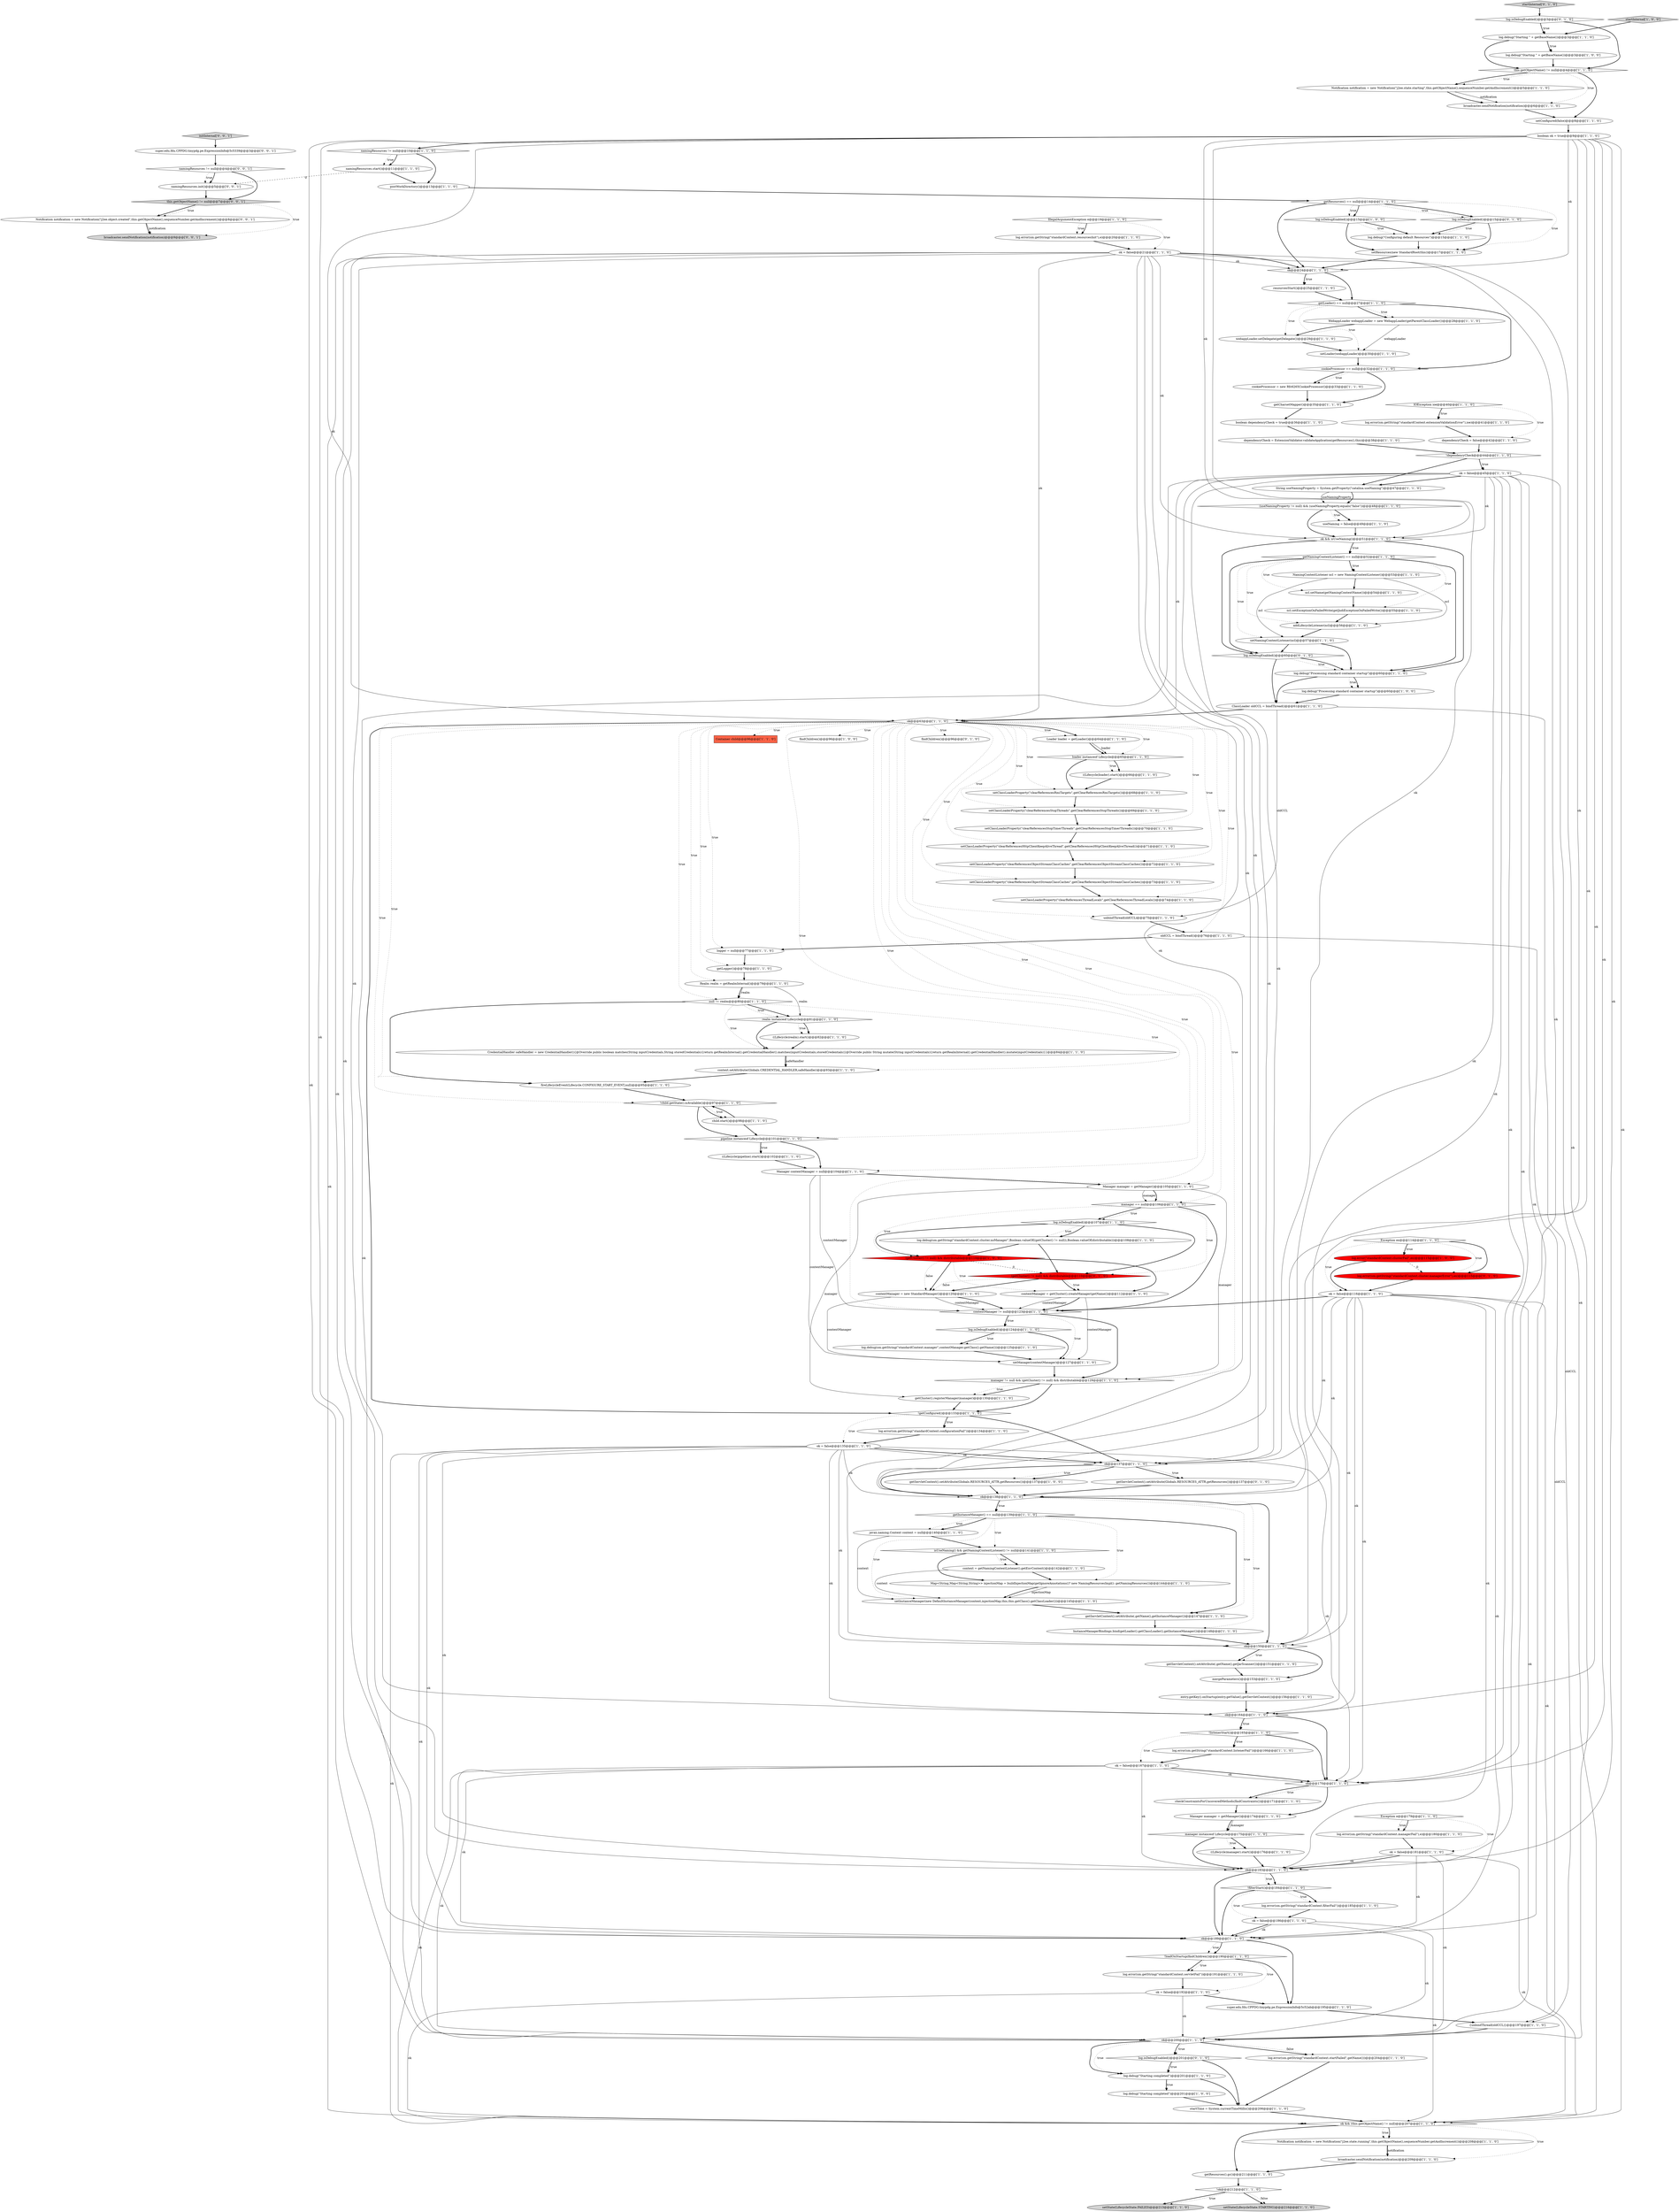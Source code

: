 digraph {
87 [style = filled, label = "log.debug(sm.getString(\"standardContext.cluster.noManager\",Boolean.valueOf((getCluster() != null)),Boolean.valueOf(distributable)))@@@108@@@['1', '1', '0']", fillcolor = white, shape = ellipse image = "AAA0AAABBB1BBB"];
89 [style = filled, label = "pipeline instanceof Lifecycle@@@101@@@['1', '1', '0']", fillcolor = white, shape = diamond image = "AAA0AAABBB1BBB"];
30 [style = filled, label = "log.error(sm.getString(\"standardContext.listenerFail\"))@@@166@@@['1', '1', '0']", fillcolor = white, shape = ellipse image = "AAA0AAABBB1BBB"];
91 [style = filled, label = "null != realm@@@80@@@['1', '1', '0']", fillcolor = white, shape = diamond image = "AAA0AAABBB1BBB"];
24 [style = filled, label = "setClassLoaderProperty(\"clearReferencesObjectStreamClassCaches\",getClearReferencesObjectStreamClassCaches())@@@72@@@['1', '1', '0']", fillcolor = white, shape = ellipse image = "AAA0AAABBB1BBB"];
135 [style = filled, label = "Container child@@@96@@@['1', '1', '0']", fillcolor = tomato, shape = box image = "AAA0AAABBB1BBB"];
126 [style = filled, label = "boolean dependencyCheck = true@@@36@@@['1', '1', '0']", fillcolor = white, shape = ellipse image = "AAA0AAABBB1BBB"];
59 [style = filled, label = "getServletContext().setAttribute(.getName(),getInstanceManager())@@@147@@@['1', '1', '0']", fillcolor = white, shape = ellipse image = "AAA0AAABBB1BBB"];
69 [style = filled, label = "boolean ok = true@@@9@@@['1', '1', '0']", fillcolor = white, shape = ellipse image = "AAA0AAABBB1BBB"];
129 [style = filled, label = "addLifecycleListener(ncl)@@@56@@@['1', '1', '0']", fillcolor = white, shape = ellipse image = "AAA0AAABBB1BBB"];
70 [style = filled, label = "ok && isUseNaming()@@@51@@@['1', '1', '0']", fillcolor = white, shape = diamond image = "AAA0AAABBB1BBB"];
29 [style = filled, label = "!dependencyCheck@@@44@@@['1', '1', '0']", fillcolor = white, shape = diamond image = "AAA0AAABBB1BBB"];
82 [style = filled, label = "namingResources.start()@@@11@@@['1', '1', '0']", fillcolor = white, shape = ellipse image = "AAA0AAABBB1BBB"];
97 [style = filled, label = "getResources() == null@@@14@@@['1', '1', '0']", fillcolor = white, shape = diamond image = "AAA0AAABBB1BBB"];
12 [style = filled, label = "getNamingContextListener() == null@@@52@@@['1', '1', '0']", fillcolor = white, shape = diamond image = "AAA0AAABBB1BBB"];
157 [style = filled, label = "broadcaster.sendNotification(notification)@@@9@@@['0', '0', '1']", fillcolor = lightgray, shape = ellipse image = "AAA0AAABBB3BBB"];
8 [style = filled, label = "setClassLoaderProperty(\"clearReferencesRmiTargets\",getClearReferencesRmiTargets())@@@68@@@['1', '1', '0']", fillcolor = white, shape = ellipse image = "AAA0AAABBB1BBB"];
110 [style = filled, label = "log.error(\"standardContext.clusterFail\",ex)@@@115@@@['1', '0', '0']", fillcolor = red, shape = ellipse image = "AAA1AAABBB1BBB"];
68 [style = filled, label = "startTime = System.currentTimeMillis()@@@206@@@['1', '1', '0']", fillcolor = white, shape = ellipse image = "AAA0AAABBB1BBB"];
53 [style = filled, label = "log.isDebugEnabled()@@@124@@@['1', '1', '0']", fillcolor = white, shape = diamond image = "AAA0AAABBB1BBB"];
55 [style = filled, label = "findChildren()@@@96@@@['1', '0', '0']", fillcolor = white, shape = ellipse image = "AAA0AAABBB1BBB"];
150 [style = filled, label = "log.isDebugEnabled()@@@3@@@['0', '1', '0']", fillcolor = white, shape = diamond image = "AAA0AAABBB2BBB"];
22 [style = filled, label = "ok = false@@@135@@@['1', '1', '0']", fillcolor = white, shape = ellipse image = "AAA0AAABBB1BBB"];
7 [style = filled, label = "broadcaster.sendNotification(notification)@@@209@@@['1', '1', '0']", fillcolor = white, shape = ellipse image = "AAA0AAABBB1BBB"];
9 [style = filled, label = "log.debug(\"Starting \" + getBaseName())@@@3@@@['1', '0', '0']", fillcolor = white, shape = ellipse image = "AAA0AAABBB1BBB"];
36 [style = filled, label = "contextManager != null@@@123@@@['1', '1', '0']", fillcolor = white, shape = diamond image = "AAA0AAABBB1BBB"];
118 [style = filled, label = "setClassLoaderProperty(\"clearReferencesHttpClientKeepAliveThread\",getClearReferencesHttpClientKeepAliveThread())@@@71@@@['1', '1', '0']", fillcolor = white, shape = ellipse image = "AAA0AAABBB1BBB"];
33 [style = filled, label = "javax.naming.Context context = null@@@140@@@['1', '1', '0']", fillcolor = white, shape = ellipse image = "AAA0AAABBB1BBB"];
158 [style = filled, label = "initInternal['0', '0', '1']", fillcolor = lightgray, shape = diamond image = "AAA0AAABBB3BBB"];
72 [style = filled, label = "getLoader() == null@@@27@@@['1', '1', '0']", fillcolor = white, shape = diamond image = "AAA0AAABBB1BBB"];
56 [style = filled, label = "getInstanceManager() == null@@@139@@@['1', '1', '0']", fillcolor = white, shape = diamond image = "AAA0AAABBB1BBB"];
43 [style = filled, label = "dependencyCheck = ExtensionValidator.validateApplication(getResources(),this)@@@38@@@['1', '1', '0']", fillcolor = white, shape = ellipse image = "AAA0AAABBB1BBB"];
78 [style = filled, label = "this.getObjectName() != null@@@4@@@['1', '1', '0']", fillcolor = white, shape = diamond image = "AAA0AAABBB1BBB"];
35 [style = filled, label = "setClassLoaderProperty(\"clearReferencesStopTimerThreads\",getClearReferencesStopTimerThreads())@@@70@@@['1', '1', '0']", fillcolor = white, shape = ellipse image = "AAA0AAABBB1BBB"];
109 [style = filled, label = "setState(LifecycleState.FAILED)@@@213@@@['1', '1', '0']", fillcolor = lightgray, shape = ellipse image = "AAA0AAABBB1BBB"];
50 [style = filled, label = "String useNamingProperty = System.getProperty(\"catalina.useNaming\")@@@47@@@['1', '1', '0']", fillcolor = white, shape = ellipse image = "AAA0AAABBB1BBB"];
67 [style = filled, label = "{unbindThread(oldCCL)}@@@197@@@['1', '1', '0']", fillcolor = white, shape = ellipse image = "AAA0AAABBB1BBB"];
134 [style = filled, label = "child.start()@@@98@@@['1', '1', '0']", fillcolor = white, shape = ellipse image = "AAA0AAABBB1BBB"];
138 [style = filled, label = "ok@@@63@@@['1', '1', '0']", fillcolor = white, shape = diamond image = "AAA0AAABBB1BBB"];
125 [style = filled, label = "webappLoader.setDelegate(getDelegate())@@@29@@@['1', '1', '0']", fillcolor = white, shape = ellipse image = "AAA0AAABBB1BBB"];
137 [style = filled, label = "setInstanceManager(new DefaultInstanceManager(context,injectionMap,this,this.getClass().getClassLoader()))@@@145@@@['1', '1', '0']", fillcolor = white, shape = ellipse image = "AAA0AAABBB1BBB"];
47 [style = filled, label = "logger = null@@@77@@@['1', '1', '0']", fillcolor = white, shape = ellipse image = "AAA0AAABBB1BBB"];
26 [style = filled, label = "setClassLoaderProperty(\"clearReferencesThreadLocals\",getClearReferencesThreadLocals())@@@74@@@['1', '1', '0']", fillcolor = white, shape = ellipse image = "AAA0AAABBB1BBB"];
40 [style = filled, label = "Realm realm = getRealmInternal()@@@79@@@['1', '1', '0']", fillcolor = white, shape = ellipse image = "AAA0AAABBB1BBB"];
76 [style = filled, label = "oldCCL = bindThread()@@@76@@@['1', '1', '0']", fillcolor = white, shape = ellipse image = "AAA0AAABBB1BBB"];
46 [style = filled, label = "Loader loader = getLoader()@@@64@@@['1', '1', '0']", fillcolor = white, shape = ellipse image = "AAA0AAABBB1BBB"];
105 [style = filled, label = "ok@@@137@@@['1', '1', '0']", fillcolor = white, shape = diamond image = "AAA0AAABBB1BBB"];
44 [style = filled, label = "!loadOnStartup(findChildren())@@@190@@@['1', '1', '0']", fillcolor = white, shape = diamond image = "AAA0AAABBB1BBB"];
3 [style = filled, label = "Manager contextManager = null@@@104@@@['1', '1', '0']", fillcolor = white, shape = ellipse image = "AAA0AAABBB1BBB"];
80 [style = filled, label = "fireLifecycleEvent(Lifecycle.CONFIGURE_START_EVENT,null)@@@95@@@['1', '1', '0']", fillcolor = white, shape = ellipse image = "AAA0AAABBB1BBB"];
2 [style = filled, label = "startInternal['1', '0', '0']", fillcolor = lightgray, shape = diamond image = "AAA0AAABBB1BBB"];
18 [style = filled, label = "getCharsetMapper()@@@35@@@['1', '1', '0']", fillcolor = white, shape = ellipse image = "AAA0AAABBB1BBB"];
34 [style = filled, label = "log.debug(\"Starting completed\")@@@201@@@['1', '1', '0']", fillcolor = white, shape = ellipse image = "AAA0AAABBB1BBB"];
107 [style = filled, label = "Manager manager = getManager()@@@105@@@['1', '1', '0']", fillcolor = white, shape = ellipse image = "AAA0AAABBB1BBB"];
112 [style = filled, label = "ncl.setExceptionOnFailedWrite(getJndiExceptionOnFailedWrite())@@@55@@@['1', '1', '0']", fillcolor = white, shape = ellipse image = "AAA0AAABBB1BBB"];
38 [style = filled, label = "log.debug(\"Starting \" + getBaseName())@@@3@@@['1', '1', '0']", fillcolor = white, shape = ellipse image = "AAA0AAABBB1BBB"];
154 [style = filled, label = "super.edu.fdu.CPPDG.tinypdg.pe.ExpressionInfo@5c5339@@@3@@@['0', '0', '1']", fillcolor = white, shape = ellipse image = "AAA0AAABBB3BBB"];
64 [style = filled, label = "setState(LifecycleState.STARTING)@@@216@@@['1', '1', '0']", fillcolor = lightgray, shape = ellipse image = "AAA0AAABBB1BBB"];
49 [style = filled, label = "ok = false@@@21@@@['1', '1', '0']", fillcolor = white, shape = ellipse image = "AAA0AAABBB1BBB"];
99 [style = filled, label = "log.isDebugEnabled()@@@107@@@['1', '1', '0']", fillcolor = white, shape = diamond image = "AAA0AAABBB1BBB"];
73 [style = filled, label = "useNaming = false@@@49@@@['1', '1', '0']", fillcolor = white, shape = ellipse image = "AAA0AAABBB1BBB"];
142 [style = filled, label = "Exception e@@@179@@@['1', '1', '0']", fillcolor = white, shape = diamond image = "AAA0AAABBB1BBB"];
25 [style = filled, label = "((Lifecycle)manager).start()@@@176@@@['1', '1', '0']", fillcolor = white, shape = ellipse image = "AAA0AAABBB1BBB"];
127 [style = filled, label = "resourcesStart()@@@25@@@['1', '1', '0']", fillcolor = white, shape = ellipse image = "AAA0AAABBB1BBB"];
81 [style = filled, label = "postWorkDirectory()@@@13@@@['1', '1', '0']", fillcolor = white, shape = ellipse image = "AAA0AAABBB1BBB"];
108 [style = filled, label = "cookieProcessor = new Rfc6265CookieProcessor()@@@33@@@['1', '1', '0']", fillcolor = white, shape = ellipse image = "AAA0AAABBB1BBB"];
65 [style = filled, label = "ok@@@150@@@['1', '1', '0']", fillcolor = white, shape = diamond image = "AAA0AAABBB1BBB"];
37 [style = filled, label = "isUseNaming() && getNamingContextListener() != null@@@141@@@['1', '1', '0']", fillcolor = white, shape = diamond image = "AAA0AAABBB1BBB"];
119 [style = filled, label = "setClassLoaderProperty(\"clearReferencesObjectStreamClassCaches\",getClearReferencesObjectStreamClassCaches())@@@73@@@['1', '1', '0']", fillcolor = white, shape = ellipse image = "AAA0AAABBB1BBB"];
58 [style = filled, label = "(getCluster() != null) && distributable@@@110@@@['1', '0', '0']", fillcolor = red, shape = diamond image = "AAA1AAABBB1BBB"];
106 [style = filled, label = "getCluster().registerManager(manager)@@@130@@@['1', '1', '0']", fillcolor = white, shape = ellipse image = "AAA0AAABBB1BBB"];
139 [style = filled, label = "!child.getState().isAvailable()@@@97@@@['1', '1', '0']", fillcolor = white, shape = diamond image = "AAA0AAABBB1BBB"];
84 [style = filled, label = "context.setAttribute(Globals.CREDENTIAL_HANDLER,safeHandler)@@@93@@@['1', '1', '0']", fillcolor = white, shape = ellipse image = "AAA0AAABBB1BBB"];
117 [style = filled, label = "ClassLoader oldCCL = bindThread()@@@61@@@['1', '1', '0']", fillcolor = white, shape = ellipse image = "AAA0AAABBB1BBB"];
95 [style = filled, label = "log.debug(\"Processing standard container startup\")@@@60@@@['1', '1', '0']", fillcolor = white, shape = ellipse image = "AAA0AAABBB1BBB"];
21 [style = filled, label = "log.error(sm.getString(\"standardContext.filterFail\"))@@@185@@@['1', '1', '0']", fillcolor = white, shape = ellipse image = "AAA0AAABBB1BBB"];
145 [style = filled, label = "log.error(sm.getString(\"standardContext.cluster.managerError\"),ex)@@@115@@@['0', '1', '0']", fillcolor = red, shape = ellipse image = "AAA1AAABBB2BBB"];
152 [style = filled, label = "findChildren()@@@96@@@['0', '1', '0']", fillcolor = white, shape = ellipse image = "AAA0AAABBB2BBB"];
151 [style = filled, label = "log.isDebugEnabled()@@@60@@@['0', '1', '0']", fillcolor = white, shape = diamond image = "AAA0AAABBB2BBB"];
133 [style = filled, label = "!ok@@@212@@@['1', '1', '0']", fillcolor = white, shape = diamond image = "AAA0AAABBB1BBB"];
60 [style = filled, label = "!filterStart()@@@184@@@['1', '1', '0']", fillcolor = white, shape = diamond image = "AAA0AAABBB1BBB"];
124 [style = filled, label = "ok@@@200@@@['1', '1', '0']", fillcolor = white, shape = diamond image = "AAA0AAABBB1BBB"];
114 [style = filled, label = "broadcaster.sendNotification(notification)@@@6@@@['1', '1', '0']", fillcolor = white, shape = ellipse image = "AAA0AAABBB1BBB"];
92 [style = filled, label = "IOException ioe@@@40@@@['1', '1', '0']", fillcolor = white, shape = diamond image = "AAA0AAABBB1BBB"];
61 [style = filled, label = "ok = false@@@45@@@['1', '1', '0']", fillcolor = white, shape = ellipse image = "AAA0AAABBB1BBB"];
156 [style = filled, label = "this.getObjectName() != null@@@7@@@['0', '0', '1']", fillcolor = lightgray, shape = diamond image = "AAA0AAABBB3BBB"];
146 [style = filled, label = "log.isDebugEnabled()@@@15@@@['0', '1', '0']", fillcolor = white, shape = diamond image = "AAA0AAABBB2BBB"];
104 [style = filled, label = "ok = false@@@181@@@['1', '1', '0']", fillcolor = white, shape = ellipse image = "AAA0AAABBB1BBB"];
71 [style = filled, label = "manager != null && (getCluster() != null) && distributable@@@129@@@['1', '1', '0']", fillcolor = white, shape = diamond image = "AAA0AAABBB1BBB"];
100 [style = filled, label = "((Lifecycle)pipeline).start()@@@102@@@['1', '1', '0']", fillcolor = white, shape = ellipse image = "AAA0AAABBB1BBB"];
32 [style = filled, label = "(useNamingProperty != null) && (useNamingProperty.equals(\"false\"))@@@48@@@['1', '1', '0']", fillcolor = white, shape = diamond image = "AAA0AAABBB1BBB"];
11 [style = filled, label = "log.error(sm.getString(\"standardContext.extensionValidationError\"),ioe)@@@41@@@['1', '1', '0']", fillcolor = white, shape = ellipse image = "AAA0AAABBB1BBB"];
123 [style = filled, label = "context = getNamingContextListener().getEnvContext()@@@142@@@['1', '1', '0']", fillcolor = white, shape = ellipse image = "AAA0AAABBB1BBB"];
63 [style = filled, label = "log.error(sm.getString(\"standardContext.startFailed\",getName()))@@@204@@@['1', '1', '0']", fillcolor = white, shape = ellipse image = "AAA0AAABBB1BBB"];
13 [style = filled, label = "manager == null@@@106@@@['1', '1', '0']", fillcolor = white, shape = diamond image = "AAA0AAABBB1BBB"];
14 [style = filled, label = "Exception ex@@@114@@@['1', '1', '0']", fillcolor = white, shape = diamond image = "AAA0AAABBB1BBB"];
20 [style = filled, label = "realm instanceof Lifecycle@@@81@@@['1', '1', '0']", fillcolor = white, shape = diamond image = "AAA0AAABBB1BBB"];
155 [style = filled, label = "namingResources != null@@@4@@@['0', '0', '1']", fillcolor = white, shape = diamond image = "AAA0AAABBB3BBB"];
74 [style = filled, label = "!listenerStart()@@@165@@@['1', '1', '0']", fillcolor = white, shape = diamond image = "AAA0AAABBB1BBB"];
5 [style = filled, label = "setClassLoaderProperty(\"clearReferencesStopThreads\",getClearReferencesStopThreads())@@@69@@@['1', '1', '0']", fillcolor = white, shape = ellipse image = "AAA0AAABBB1BBB"];
54 [style = filled, label = "getServletContext().setAttribute(.getName(),getJarScanner())@@@151@@@['1', '1', '0']", fillcolor = white, shape = ellipse image = "AAA0AAABBB1BBB"];
19 [style = filled, label = "ok = false@@@186@@@['1', '1', '0']", fillcolor = white, shape = ellipse image = "AAA0AAABBB1BBB"];
23 [style = filled, label = "super.edu.fdu.CPPDG.tinypdg.pe.ExpressionInfo@5c52ab@@@195@@@['1', '1', '0']", fillcolor = white, shape = ellipse image = "AAA0AAABBB1BBB"];
159 [style = filled, label = "Notification notification = new Notification(\"j2ee.object.created\",this.getObjectName(),sequenceNumber.getAndIncrement())@@@8@@@['0', '0', '1']", fillcolor = white, shape = ellipse image = "AAA0AAABBB3BBB"];
39 [style = filled, label = "mergeParameters()@@@153@@@['1', '1', '0']", fillcolor = white, shape = ellipse image = "AAA0AAABBB1BBB"];
75 [style = filled, label = "cookieProcessor == null@@@32@@@['1', '1', '0']", fillcolor = white, shape = diamond image = "AAA0AAABBB1BBB"];
1 [style = filled, label = "ok@@@170@@@['1', '1', '0']", fillcolor = white, shape = diamond image = "AAA0AAABBB1BBB"];
136 [style = filled, label = "Notification notification = new Notification(\"j2ee.state.starting\",this.getObjectName(),sequenceNumber.getAndIncrement())@@@5@@@['1', '1', '0']", fillcolor = white, shape = ellipse image = "AAA0AAABBB1BBB"];
88 [style = filled, label = "dependencyCheck = false@@@42@@@['1', '1', '0']", fillcolor = white, shape = ellipse image = "AAA0AAABBB1BBB"];
15 [style = filled, label = "log.debug(\"Processing standard container startup\")@@@60@@@['1', '0', '0']", fillcolor = white, shape = ellipse image = "AAA0AAABBB1BBB"];
131 [style = filled, label = "manager instanceof Lifecycle@@@175@@@['1', '1', '0']", fillcolor = white, shape = diamond image = "AAA0AAABBB1BBB"];
27 [style = filled, label = "log.debug(\"Configuring default Resources\")@@@15@@@['1', '1', '0']", fillcolor = white, shape = ellipse image = "AAA0AAABBB1BBB"];
141 [style = filled, label = "ok@@@189@@@['1', '1', '0']", fillcolor = white, shape = diamond image = "AAA0AAABBB1BBB"];
17 [style = filled, label = "log.debug(\"Starting completed\")@@@201@@@['1', '0', '0']", fillcolor = white, shape = ellipse image = "AAA0AAABBB1BBB"];
31 [style = filled, label = "namingResources != null@@@10@@@['1', '1', '0']", fillcolor = white, shape = diamond image = "AAA0AAABBB1BBB"];
132 [style = filled, label = "contextManager = new StandardManager()@@@120@@@['1', '1', '0']", fillcolor = white, shape = ellipse image = "AAA0AAABBB1BBB"];
10 [style = filled, label = "getResources().gc()@@@211@@@['1', '1', '0']", fillcolor = white, shape = ellipse image = "AAA0AAABBB1BBB"];
149 [style = filled, label = "(getCluster() != null) && distributable@@@110@@@['0', '1', '0']", fillcolor = red, shape = diamond image = "AAA1AAABBB2BBB"];
153 [style = filled, label = "namingResources.init()@@@5@@@['0', '0', '1']", fillcolor = white, shape = ellipse image = "AAA0AAABBB3BBB"];
96 [style = filled, label = "!getConfigured()@@@133@@@['1', '1', '0']", fillcolor = white, shape = diamond image = "AAA0AAABBB1BBB"];
122 [style = filled, label = "ok@@@138@@@['1', '1', '0']", fillcolor = white, shape = diamond image = "AAA0AAABBB1BBB"];
121 [style = filled, label = "entry.getKey().onStartup(entry.getValue(),getServletContext())@@@156@@@['1', '1', '0']", fillcolor = white, shape = ellipse image = "AAA0AAABBB1BBB"];
128 [style = filled, label = "log.error(sm.getString(\"standardContext.configurationFail\"))@@@134@@@['1', '1', '0']", fillcolor = white, shape = ellipse image = "AAA0AAABBB1BBB"];
48 [style = filled, label = "log.error(sm.getString(\"standardContext.managerFail\"),e)@@@180@@@['1', '1', '0']", fillcolor = white, shape = ellipse image = "AAA0AAABBB1BBB"];
86 [style = filled, label = "setConfigured(false)@@@8@@@['1', '1', '0']", fillcolor = white, shape = ellipse image = "AAA0AAABBB1BBB"];
103 [style = filled, label = "setNamingContextListener(ncl)@@@57@@@['1', '1', '0']", fillcolor = white, shape = ellipse image = "AAA0AAABBB1BBB"];
16 [style = filled, label = "((Lifecycle)loader).start()@@@66@@@['1', '1', '0']", fillcolor = white, shape = ellipse image = "AAA0AAABBB1BBB"];
140 [style = filled, label = "ok = false@@@116@@@['1', '1', '0']", fillcolor = white, shape = ellipse image = "AAA0AAABBB1BBB"];
102 [style = filled, label = "loader instanceof Lifecycle@@@65@@@['1', '1', '0']", fillcolor = white, shape = diamond image = "AAA0AAABBB1BBB"];
101 [style = filled, label = "ok && (this.getObjectName() != null)@@@207@@@['1', '1', '0']", fillcolor = white, shape = diamond image = "AAA0AAABBB1BBB"];
116 [style = filled, label = "log.debug(sm.getString(\"standardContext.manager\",contextManager.getClass().getName()))@@@125@@@['1', '1', '0']", fillcolor = white, shape = ellipse image = "AAA0AAABBB1BBB"];
98 [style = filled, label = "CredentialHandler safeHandler = new CredentialHandler(){@Override public boolean matches(String inputCredentials,String storedCredentials){return getRealmInternal().getCredentialHandler().matches(inputCredentials,storedCredentials)}@Override public String mutate(String inputCredentials){return getRealmInternal().getCredentialHandler().mutate(inputCredentials)}}@@@84@@@['1', '1', '0']", fillcolor = white, shape = ellipse image = "AAA0AAABBB1BBB"];
62 [style = filled, label = "ok@@@24@@@['1', '1', '0']", fillcolor = white, shape = diamond image = "AAA0AAABBB1BBB"];
52 [style = filled, label = "ok = false@@@192@@@['1', '1', '0']", fillcolor = white, shape = ellipse image = "AAA0AAABBB1BBB"];
115 [style = filled, label = "getLogger()@@@78@@@['1', '1', '0']", fillcolor = white, shape = ellipse image = "AAA0AAABBB1BBB"];
143 [style = filled, label = "NamingContextListener ncl = new NamingContextListener()@@@53@@@['1', '1', '0']", fillcolor = white, shape = ellipse image = "AAA0AAABBB1BBB"];
77 [style = filled, label = "ok = false@@@167@@@['1', '1', '0']", fillcolor = white, shape = ellipse image = "AAA0AAABBB1BBB"];
57 [style = filled, label = "getServletContext().setAttribute(Globals.RESOURCES_ATTR,getResources())@@@137@@@['1', '0', '0']", fillcolor = white, shape = ellipse image = "AAA0AAABBB1BBB"];
6 [style = filled, label = "log.error(sm.getString(\"standardContext.servletFail\"))@@@191@@@['1', '1', '0']", fillcolor = white, shape = ellipse image = "AAA0AAABBB1BBB"];
90 [style = filled, label = "setLoader(webappLoader)@@@30@@@['1', '1', '0']", fillcolor = white, shape = ellipse image = "AAA0AAABBB1BBB"];
85 [style = filled, label = "WebappLoader webappLoader = new WebappLoader(getParentClassLoader())@@@28@@@['1', '1', '0']", fillcolor = white, shape = ellipse image = "AAA0AAABBB1BBB"];
45 [style = filled, label = "Map<String,Map<String,String>> injectionMap = buildInjectionMap(getIgnoreAnnotations()? new NamingResourcesImpl(): getNamingResources())@@@144@@@['1', '1', '0']", fillcolor = white, shape = ellipse image = "AAA0AAABBB1BBB"];
28 [style = filled, label = "ok@@@164@@@['1', '1', '0']", fillcolor = white, shape = diamond image = "AAA0AAABBB1BBB"];
66 [style = filled, label = "Notification notification = new Notification(\"j2ee.state.running\",this.getObjectName(),sequenceNumber.getAndIncrement())@@@208@@@['1', '1', '0']", fillcolor = white, shape = ellipse image = "AAA0AAABBB1BBB"];
113 [style = filled, label = "setResources(new StandardRoot(this))@@@17@@@['1', '1', '0']", fillcolor = white, shape = ellipse image = "AAA0AAABBB1BBB"];
144 [style = filled, label = "log.isDebugEnabled()@@@201@@@['0', '1', '0']", fillcolor = white, shape = diamond image = "AAA0AAABBB2BBB"];
94 [style = filled, label = "IllegalArgumentException e@@@19@@@['1', '1', '0']", fillcolor = white, shape = diamond image = "AAA0AAABBB1BBB"];
148 [style = filled, label = "startInternal['0', '1', '0']", fillcolor = lightgray, shape = diamond image = "AAA0AAABBB2BBB"];
130 [style = filled, label = "ncl.setName(getNamingContextName())@@@54@@@['1', '1', '0']", fillcolor = white, shape = ellipse image = "AAA0AAABBB1BBB"];
79 [style = filled, label = "unbindThread(oldCCL)@@@75@@@['1', '1', '0']", fillcolor = white, shape = ellipse image = "AAA0AAABBB1BBB"];
51 [style = filled, label = "setManager(contextManager)@@@127@@@['1', '1', '0']", fillcolor = white, shape = ellipse image = "AAA0AAABBB1BBB"];
42 [style = filled, label = "Manager manager = getManager()@@@174@@@['1', '1', '0']", fillcolor = white, shape = ellipse image = "AAA0AAABBB1BBB"];
93 [style = filled, label = "((Lifecycle)realm).start()@@@82@@@['1', '1', '0']", fillcolor = white, shape = ellipse image = "AAA0AAABBB1BBB"];
83 [style = filled, label = "contextManager = getCluster().createManager(getName())@@@112@@@['1', '1', '0']", fillcolor = white, shape = ellipse image = "AAA0AAABBB1BBB"];
0 [style = filled, label = "log.error(sm.getString(\"standardContext.resourcesInit\"),e)@@@20@@@['1', '1', '0']", fillcolor = white, shape = ellipse image = "AAA0AAABBB1BBB"];
111 [style = filled, label = "checkConstraintsForUncoveredMethods(findConstraints())@@@171@@@['1', '1', '0']", fillcolor = white, shape = ellipse image = "AAA0AAABBB1BBB"];
120 [style = filled, label = "ok@@@183@@@['1', '1', '0']", fillcolor = white, shape = diamond image = "AAA0AAABBB1BBB"];
147 [style = filled, label = "getServletContext().setAttribute(Globals.RESOURCES_ATTR,getResources())@@@137@@@['0', '1', '0']", fillcolor = white, shape = ellipse image = "AAA0AAABBB2BBB"];
41 [style = filled, label = "InstanceManagerBindings.bind(getLoader().getClassLoader(),getInstanceManager())@@@148@@@['1', '1', '0']", fillcolor = white, shape = ellipse image = "AAA0AAABBB1BBB"];
4 [style = filled, label = "log.isDebugEnabled()@@@15@@@['1', '0', '0']", fillcolor = white, shape = diamond image = "AAA0AAABBB1BBB"];
14->145 [style = bold, label=""];
147->122 [style = bold, label=""];
117->67 [style = solid, label="oldCCL"];
60->141 [style = bold, label=""];
91->84 [style = dotted, label="true"];
156->157 [style = dotted, label="true"];
86->69 [style = bold, label=""];
79->76 [style = bold, label=""];
49->141 [style = solid, label="ok"];
70->151 [style = bold, label=""];
155->156 [style = bold, label=""];
22->101 [style = solid, label="ok"];
153->156 [style = bold, label=""];
62->127 [style = dotted, label="true"];
138->71 [style = dotted, label="true"];
38->9 [style = dotted, label="true"];
148->150 [style = bold, label=""];
112->129 [style = bold, label=""];
56->33 [style = dotted, label="true"];
32->70 [style = bold, label=""];
51->71 [style = bold, label=""];
140->105 [style = solid, label="ok"];
20->98 [style = bold, label=""];
150->38 [style = dotted, label="true"];
66->7 [style = bold, label=""];
138->118 [style = dotted, label="true"];
71->96 [style = bold, label=""];
1->42 [style = bold, label=""];
143->103 [style = solid, label="ncl"];
78->86 [style = bold, label=""];
140->120 [style = solid, label="ok"];
15->117 [style = bold, label=""];
99->87 [style = dotted, label="true"];
61->101 [style = solid, label="ok"];
22->120 [style = solid, label="ok"];
146->27 [style = bold, label=""];
131->120 [style = bold, label=""];
69->124 [style = solid, label="ok"];
49->70 [style = solid, label="ok"];
149->83 [style = dotted, label="true"];
85->90 [style = solid, label="webappLoader"];
104->124 [style = solid, label="ok"];
101->10 [style = bold, label=""];
25->120 [style = bold, label=""];
132->51 [style = solid, label="contextManager"];
92->11 [style = dotted, label="true"];
22->141 [style = solid, label="ok"];
32->73 [style = bold, label=""];
14->145 [style = dotted, label="true"];
139->134 [style = bold, label=""];
97->146 [style = dotted, label="true"];
107->106 [style = solid, label="manager"];
130->112 [style = bold, label=""];
124->34 [style = bold, label=""];
84->80 [style = bold, label=""];
77->101 [style = solid, label="ok"];
11->88 [style = bold, label=""];
73->70 [style = bold, label=""];
96->22 [style = dotted, label="true"];
87->58 [style = bold, label=""];
121->28 [style = bold, label=""];
104->101 [style = solid, label="ok"];
49->124 [style = solid, label="ok"];
3->36 [style = solid, label="contextManager"];
138->3 [style = dotted, label="true"];
33->37 [style = bold, label=""];
56->59 [style = bold, label=""];
151->95 [style = dotted, label="true"];
31->82 [style = dotted, label="true"];
5->35 [style = bold, label=""];
72->125 [style = dotted, label="true"];
3->51 [style = solid, label="contextManager"];
95->15 [style = dotted, label="true"];
110->145 [style = dashed, label="0"];
24->119 [style = bold, label=""];
22->122 [style = solid, label="ok"];
72->85 [style = dotted, label="true"];
69->28 [style = solid, label="ok"];
22->1 [style = solid, label="ok"];
141->44 [style = dotted, label="true"];
14->110 [style = dotted, label="true"];
61->124 [style = solid, label="ok"];
134->89 [style = bold, label=""];
90->75 [style = bold, label=""];
154->155 [style = bold, label=""];
96->105 [style = bold, label=""];
97->146 [style = bold, label=""];
1->111 [style = dotted, label="true"];
138->102 [style = dotted, label="true"];
99->149 [style = bold, label=""];
22->65 [style = solid, label="ok"];
138->24 [style = dotted, label="true"];
158->154 [style = bold, label=""];
115->40 [style = bold, label=""];
53->116 [style = bold, label=""];
19->141 [style = bold, label=""];
14->140 [style = dotted, label="true"];
142->48 [style = dotted, label="true"];
12->130 [style = dotted, label="true"];
49->28 [style = solid, label="ok"];
68->101 [style = bold, label=""];
138->13 [style = dotted, label="true"];
77->1 [style = solid, label="ok"];
69->122 [style = solid, label="ok"];
22->124 [style = solid, label="ok"];
76->67 [style = solid, label="oldCCL"];
12->129 [style = dotted, label="true"];
49->105 [style = solid, label="ok"];
124->63 [style = bold, label=""];
49->1 [style = solid, label="ok"];
71->106 [style = bold, label=""];
58->149 [style = dashed, label="0"];
91->20 [style = bold, label=""];
13->36 [style = bold, label=""];
34->17 [style = bold, label=""];
66->7 [style = solid, label="notification"];
61->141 [style = solid, label="ok"];
122->65 [style = bold, label=""];
22->105 [style = bold, label=""];
134->139 [style = bold, label=""];
38->78 [style = bold, label=""];
48->104 [style = bold, label=""];
138->91 [style = dotted, label="true"];
149->132 [style = dotted, label="false"];
105->122 [style = bold, label=""];
156->159 [style = bold, label=""];
69->62 [style = solid, label="ok"];
74->77 [style = dotted, label="true"];
110->140 [style = bold, label=""];
52->23 [style = bold, label=""];
124->63 [style = dotted, label="false"];
30->77 [style = bold, label=""];
36->71 [style = bold, label=""];
72->90 [style = dotted, label="true"];
75->18 [style = bold, label=""];
22->28 [style = solid, label="ok"];
138->47 [style = dotted, label="true"];
17->68 [style = bold, label=""];
12->143 [style = dotted, label="true"];
87->149 [style = bold, label=""];
77->124 [style = solid, label="ok"];
101->66 [style = bold, label=""];
42->131 [style = solid, label="manager"];
12->103 [style = dotted, label="true"];
140->101 [style = solid, label="ok"];
140->141 [style = solid, label="ok"];
69->65 [style = solid, label="ok"];
13->99 [style = bold, label=""];
138->46 [style = bold, label=""];
138->107 [style = dotted, label="true"];
117->138 [style = bold, label=""];
95->15 [style = bold, label=""];
72->75 [style = bold, label=""];
144->68 [style = bold, label=""];
159->157 [style = solid, label="notification"];
124->144 [style = dotted, label="true"];
117->79 [style = solid, label="oldCCL"];
96->128 [style = bold, label=""];
145->140 [style = bold, label=""];
19->124 [style = solid, label="ok"];
0->49 [style = bold, label=""];
104->120 [style = solid, label="ok"];
29->50 [style = bold, label=""];
138->135 [style = dotted, label="true"];
60->19 [style = dotted, label="true"];
10->133 [style = bold, label=""];
141->44 [style = bold, label=""];
122->56 [style = dotted, label="true"];
56->45 [style = dotted, label="true"];
155->153 [style = dotted, label="true"];
82->81 [style = bold, label=""];
77->1 [style = bold, label=""];
12->95 [style = bold, label=""];
78->136 [style = dotted, label="true"];
70->12 [style = dotted, label="true"];
44->6 [style = bold, label=""];
108->18 [style = bold, label=""];
35->118 [style = bold, label=""];
42->131 [style = bold, label=""];
88->29 [style = bold, label=""];
144->34 [style = bold, label=""];
28->1 [style = bold, label=""];
101->66 [style = dotted, label="true"];
138->26 [style = dotted, label="true"];
99->58 [style = bold, label=""];
69->1 [style = solid, label="ok"];
137->59 [style = bold, label=""];
126->43 [style = bold, label=""];
159->157 [style = bold, label=""];
94->0 [style = dotted, label="true"];
8->5 [style = bold, label=""];
104->141 [style = solid, label="ok"];
89->3 [style = bold, label=""];
61->50 [style = bold, label=""];
125->90 [style = bold, label=""];
44->6 [style = dotted, label="true"];
131->25 [style = bold, label=""];
28->74 [style = dotted, label="true"];
103->95 [style = bold, label=""];
143->129 [style = solid, label="ncl"];
150->78 [style = bold, label=""];
138->115 [style = dotted, label="true"];
98->84 [style = bold, label=""];
50->32 [style = bold, label=""];
53->116 [style = dotted, label="true"];
140->124 [style = solid, label="ok"];
136->114 [style = bold, label=""];
65->54 [style = bold, label=""];
36->53 [style = bold, label=""];
58->83 [style = dotted, label="true"];
107->71 [style = solid, label="manager"];
47->115 [style = bold, label=""];
122->56 [style = bold, label=""];
140->122 [style = solid, label="ok"];
91->98 [style = dotted, label="true"];
34->68 [style = bold, label=""];
31->81 [style = bold, label=""];
81->97 [style = bold, label=""];
22->105 [style = solid, label="ok"];
83->51 [style = solid, label="contextManager"];
133->64 [style = bold, label=""];
95->117 [style = bold, label=""];
74->30 [style = dotted, label="true"];
97->4 [style = dotted, label="true"];
94->49 [style = dotted, label="true"];
123->45 [style = bold, label=""];
151->117 [style = bold, label=""];
56->137 [style = dotted, label="true"];
138->89 [style = dotted, label="true"];
120->60 [style = bold, label=""];
12->151 [style = bold, label=""];
21->19 [style = bold, label=""];
141->23 [style = bold, label=""];
119->26 [style = bold, label=""];
4->113 [style = bold, label=""];
76->47 [style = bold, label=""];
45->137 [style = bold, label=""];
49->65 [style = solid, label="ok"];
120->60 [style = dotted, label="true"];
93->98 [style = bold, label=""];
124->34 [style = dotted, label="true"];
124->144 [style = bold, label=""];
52->101 [style = solid, label="ok"];
105->57 [style = dotted, label="true"];
37->123 [style = bold, label=""];
140->36 [style = bold, label=""];
151->95 [style = bold, label=""];
45->137 [style = solid, label="injectionMap"];
138->76 [style = dotted, label="true"];
14->110 [style = bold, label=""];
19->101 [style = solid, label="ok"];
85->125 [style = bold, label=""];
36->53 [style = dotted, label="true"];
107->13 [style = solid, label="manager"];
16->8 [style = bold, label=""];
128->22 [style = bold, label=""];
138->36 [style = dotted, label="true"];
38->9 [style = bold, label=""];
140->28 [style = solid, label="ok"];
69->105 [style = solid, label="ok"];
139->134 [style = dotted, label="true"];
31->82 [style = bold, label=""];
132->36 [style = bold, label=""];
39->121 [style = bold, label=""];
54->39 [style = bold, label=""];
49->138 [style = solid, label="ok"];
133->109 [style = bold, label=""];
61->122 [style = solid, label="ok"];
122->41 [style = dotted, label="true"];
52->124 [style = solid, label="ok"];
61->65 [style = solid, label="ok"];
106->96 [style = bold, label=""];
133->109 [style = dotted, label="true"];
49->122 [style = solid, label="ok"];
120->141 [style = bold, label=""];
132->36 [style = solid, label="contextManager"];
122->59 [style = dotted, label="true"];
116->51 [style = bold, label=""];
7->10 [style = bold, label=""];
155->153 [style = bold, label=""];
60->21 [style = dotted, label="true"];
40->91 [style = bold, label=""];
69->70 [style = solid, label="ok"];
103->151 [style = bold, label=""];
56->37 [style = dotted, label="true"];
6->52 [style = bold, label=""];
77->120 [style = solid, label="ok"];
75->108 [style = dotted, label="true"];
2->38 [style = bold, label=""];
89->100 [style = bold, label=""];
75->108 [style = bold, label=""];
34->17 [style = dotted, label="true"];
131->25 [style = dotted, label="true"];
78->114 [style = dotted, label="true"];
91->80 [style = bold, label=""];
4->27 [style = bold, label=""];
149->132 [style = bold, label=""];
138->79 [style = dotted, label="true"];
12->143 [style = bold, label=""];
4->27 [style = dotted, label="true"];
26->79 [style = bold, label=""];
138->40 [style = dotted, label="true"];
91->20 [style = dotted, label="true"];
138->96 [style = bold, label=""];
146->113 [style = bold, label=""];
49->101 [style = solid, label="ok"];
58->83 [style = bold, label=""];
19->141 [style = solid, label="ok"];
156->159 [style = dotted, label="true"];
61->105 [style = solid, label="ok"];
80->139 [style = bold, label=""];
61->28 [style = solid, label="ok"];
143->130 [style = bold, label=""];
23->67 [style = bold, label=""];
83->36 [style = solid, label="contextManager"];
113->62 [style = bold, label=""];
61->1 [style = solid, label="ok"];
138->55 [style = dotted, label="true"];
44->23 [style = bold, label=""];
69->141 [style = solid, label="ok"];
140->65 [style = solid, label="ok"];
12->112 [style = dotted, label="true"];
146->27 [style = dotted, label="true"];
62->127 [style = bold, label=""];
1->111 [style = bold, label=""];
37->123 [style = dotted, label="true"];
9->78 [style = bold, label=""];
29->61 [style = dotted, label="true"];
149->83 [style = bold, label=""];
74->30 [style = bold, label=""];
133->64 [style = dotted, label="false"];
43->29 [style = bold, label=""];
96->128 [style = dotted, label="true"];
13->58 [style = dotted, label="true"];
40->91 [style = solid, label="realm"];
138->80 [style = dotted, label="true"];
150->38 [style = bold, label=""];
49->120 [style = solid, label="ok"];
138->119 [style = dotted, label="true"];
70->12 [style = bold, label=""];
98->84 [style = solid, label="safeHandler"];
77->141 [style = solid, label="ok"];
127->72 [style = bold, label=""];
40->20 [style = solid, label="realm"];
138->35 [style = dotted, label="true"];
102->8 [style = bold, label=""];
60->21 [style = bold, label=""];
46->102 [style = bold, label=""];
97->62 [style = bold, label=""];
92->11 [style = bold, label=""];
46->102 [style = solid, label="loader"];
44->52 [style = dotted, label="true"];
3->107 [style = bold, label=""];
136->114 [style = solid, label="notification"];
20->93 [style = bold, label=""];
41->65 [style = bold, label=""];
92->88 [style = dotted, label="true"];
49->62 [style = bold, label=""];
69->31 [style = bold, label=""];
97->4 [style = bold, label=""];
69->138 [style = solid, label="ok"];
65->39 [style = bold, label=""];
142->104 [style = dotted, label="true"];
49->62 [style = solid, label="ok"];
82->153 [style = dashed, label="0"];
71->106 [style = dotted, label="true"];
57->122 [style = bold, label=""];
37->45 [style = bold, label=""];
50->32 [style = solid, label="useNamingProperty"];
56->33 [style = bold, label=""];
89->100 [style = dotted, label="true"];
70->95 [style = bold, label=""];
27->113 [style = bold, label=""];
105->147 [style = bold, label=""];
102->16 [style = bold, label=""];
29->61 [style = bold, label=""];
61->138 [style = solid, label="ok"];
105->147 [style = dotted, label="true"];
20->93 [style = dotted, label="true"];
83->36 [style = bold, label=""];
118->24 [style = bold, label=""];
69->120 [style = solid, label="ok"];
58->132 [style = dotted, label="false"];
13->99 [style = dotted, label="true"];
138->8 [style = dotted, label="true"];
97->113 [style = dotted, label="true"];
72->85 [style = bold, label=""];
18->126 [style = bold, label=""];
58->132 [style = bold, label=""];
138->152 [style = dotted, label="true"];
104->120 [style = bold, label=""];
138->5 [style = dotted, label="true"];
61->120 [style = solid, label="ok"];
105->57 [style = bold, label=""];
36->51 [style = dotted, label="true"];
99->87 [style = bold, label=""];
32->73 [style = dotted, label="true"];
107->13 [style = bold, label=""];
78->136 [style = bold, label=""];
94->0 [style = bold, label=""];
53->51 [style = bold, label=""];
123->137 [style = solid, label="context"];
138->139 [style = dotted, label="true"];
129->103 [style = bold, label=""];
101->7 [style = dotted, label="true"];
140->1 [style = solid, label="ok"];
142->48 [style = bold, label=""];
139->89 [style = bold, label=""];
138->46 [style = dotted, label="true"];
61->70 [style = solid, label="ok"];
144->34 [style = dotted, label="true"];
13->149 [style = dotted, label="true"];
100->3 [style = bold, label=""];
63->68 [style = bold, label=""];
62->72 [style = bold, label=""];
102->16 [style = dotted, label="true"];
74->1 [style = bold, label=""];
114->86 [style = bold, label=""];
33->137 [style = solid, label="context"];
59->41 [style = bold, label=""];
28->74 [style = bold, label=""];
65->54 [style = dotted, label="true"];
69->101 [style = solid, label="ok"];
67->124 [style = bold, label=""];
111->42 [style = bold, label=""];
}
